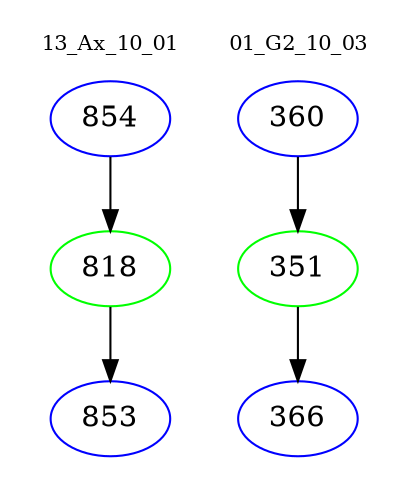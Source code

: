 digraph{
subgraph cluster_0 {
color = white
label = "13_Ax_10_01";
fontsize=10;
T0_854 [label="854", color="blue"]
T0_854 -> T0_818 [color="black"]
T0_818 [label="818", color="green"]
T0_818 -> T0_853 [color="black"]
T0_853 [label="853", color="blue"]
}
subgraph cluster_1 {
color = white
label = "01_G2_10_03";
fontsize=10;
T1_360 [label="360", color="blue"]
T1_360 -> T1_351 [color="black"]
T1_351 [label="351", color="green"]
T1_351 -> T1_366 [color="black"]
T1_366 [label="366", color="blue"]
}
}
